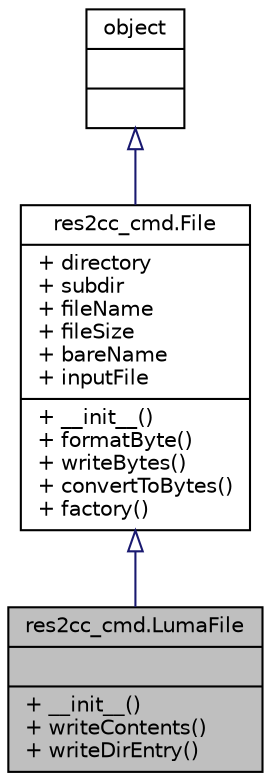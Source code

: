 digraph "res2cc_cmd.LumaFile"
{
 // LATEX_PDF_SIZE
  edge [fontname="Helvetica",fontsize="10",labelfontname="Helvetica",labelfontsize="10"];
  node [fontname="Helvetica",fontsize="10",shape=record];
  Node1 [label="{res2cc_cmd.LumaFile\n||+ __init__()\l+ writeContents()\l+ writeDirEntry()\l}",height=0.2,width=0.4,color="black", fillcolor="grey75", style="filled", fontcolor="black",tooltip=" "];
  Node2 -> Node1 [dir="back",color="midnightblue",fontsize="10",style="solid",arrowtail="onormal",fontname="Helvetica"];
  Node2 [label="{res2cc_cmd.File\n|+ directory\l+ subdir\l+ fileName\l+ fileSize\l+ bareName\l+ inputFile\l|+ __init__()\l+ formatByte()\l+ writeBytes()\l+ convertToBytes()\l+ factory()\l}",height=0.2,width=0.4,color="black", fillcolor="white", style="filled",URL="$classres2cc__cmd_1_1File.html",tooltip=" "];
  Node3 -> Node2 [dir="back",color="midnightblue",fontsize="10",style="solid",arrowtail="onormal",fontname="Helvetica"];
  Node3 [label="{object\n||}",height=0.2,width=0.4,color="black", fillcolor="white", style="filled",URL="$classobject.html",tooltip=" "];
}
